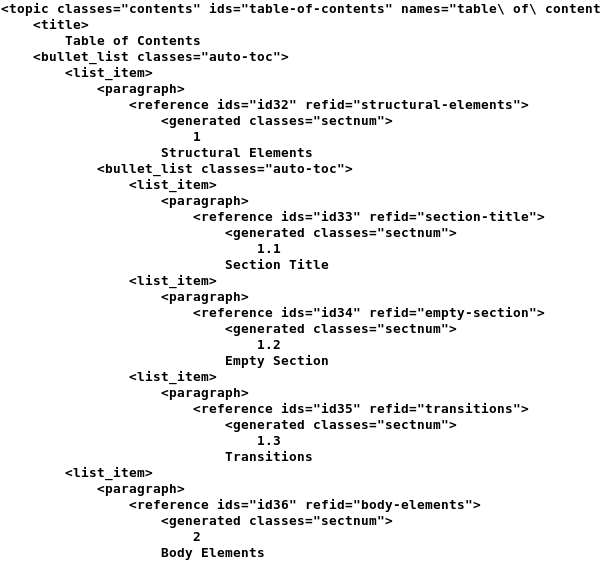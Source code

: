 <?xml version="1.0" encoding="UTF-8"?>
<dia:diagram xmlns:dia="http://www.lysator.liu.se/~alla/dia/">
  <dia:layer name="Background" visible="true">
    <dia:object type="Standard - Text" version="1" id="O0">
      <dia:attribute name="obj_pos">
        <dia:point val="2.7,1.25"/>
      </dia:attribute>
      <dia:attribute name="obj_bb">
        <dia:rectangle val="2.7,1.25;30.45,30.2"/>
      </dia:attribute>
      <dia:attribute name="text">
        <dia:composite type="text">
          <dia:attribute name="string">
            <dia:string>#&lt;topic classes="contents" ids="table-of-contents" names="table\ of\ contents"&gt;
    &lt;title&gt;
        Table of Contents
    &lt;bullet_list classes="auto-toc"&gt;
        &lt;list_item&gt;
            &lt;paragraph&gt;
                &lt;reference ids="id32" refid="structural-elements"&gt;
                    &lt;generated classes="sectnum"&gt;
                        1
                    Structural Elements
            &lt;bullet_list classes="auto-toc"&gt;
                &lt;list_item&gt;
                    &lt;paragraph&gt;
                        &lt;reference ids="id33" refid="section-title"&gt;
                            &lt;generated classes="sectnum"&gt;
                                1.1
                            Section Title
                &lt;list_item&gt;
                    &lt;paragraph&gt;
                        &lt;reference ids="id34" refid="empty-section"&gt;
                            &lt;generated classes="sectnum"&gt;
                                1.2
                            Empty Section
                &lt;list_item&gt;
                    &lt;paragraph&gt;
                        &lt;reference ids="id35" refid="transitions"&gt;
                            &lt;generated classes="sectnum"&gt;
                                1.3
                            Transitions
        &lt;list_item&gt;
            &lt;paragraph&gt;
                &lt;reference ids="id36" refid="body-elements"&gt;
                    &lt;generated classes="sectnum"&gt;
                        2
                    Body Elements
#</dia:string>
          </dia:attribute>
          <dia:attribute name="font">
            <dia:font family="monospace" style="80" name="Courier-Bold"/>
          </dia:attribute>
          <dia:attribute name="height">
            <dia:real val="0.8"/>
          </dia:attribute>
          <dia:attribute name="pos">
            <dia:point val="2.7,1.8"/>
          </dia:attribute>
          <dia:attribute name="color">
            <dia:color val="#000000"/>
          </dia:attribute>
          <dia:attribute name="alignment">
            <dia:enum val="0"/>
          </dia:attribute>
        </dia:composite>
      </dia:attribute>
      <dia:attribute name="valign">
        <dia:enum val="0"/>
      </dia:attribute>
    </dia:object>
  </dia:layer>
</dia:diagram>
